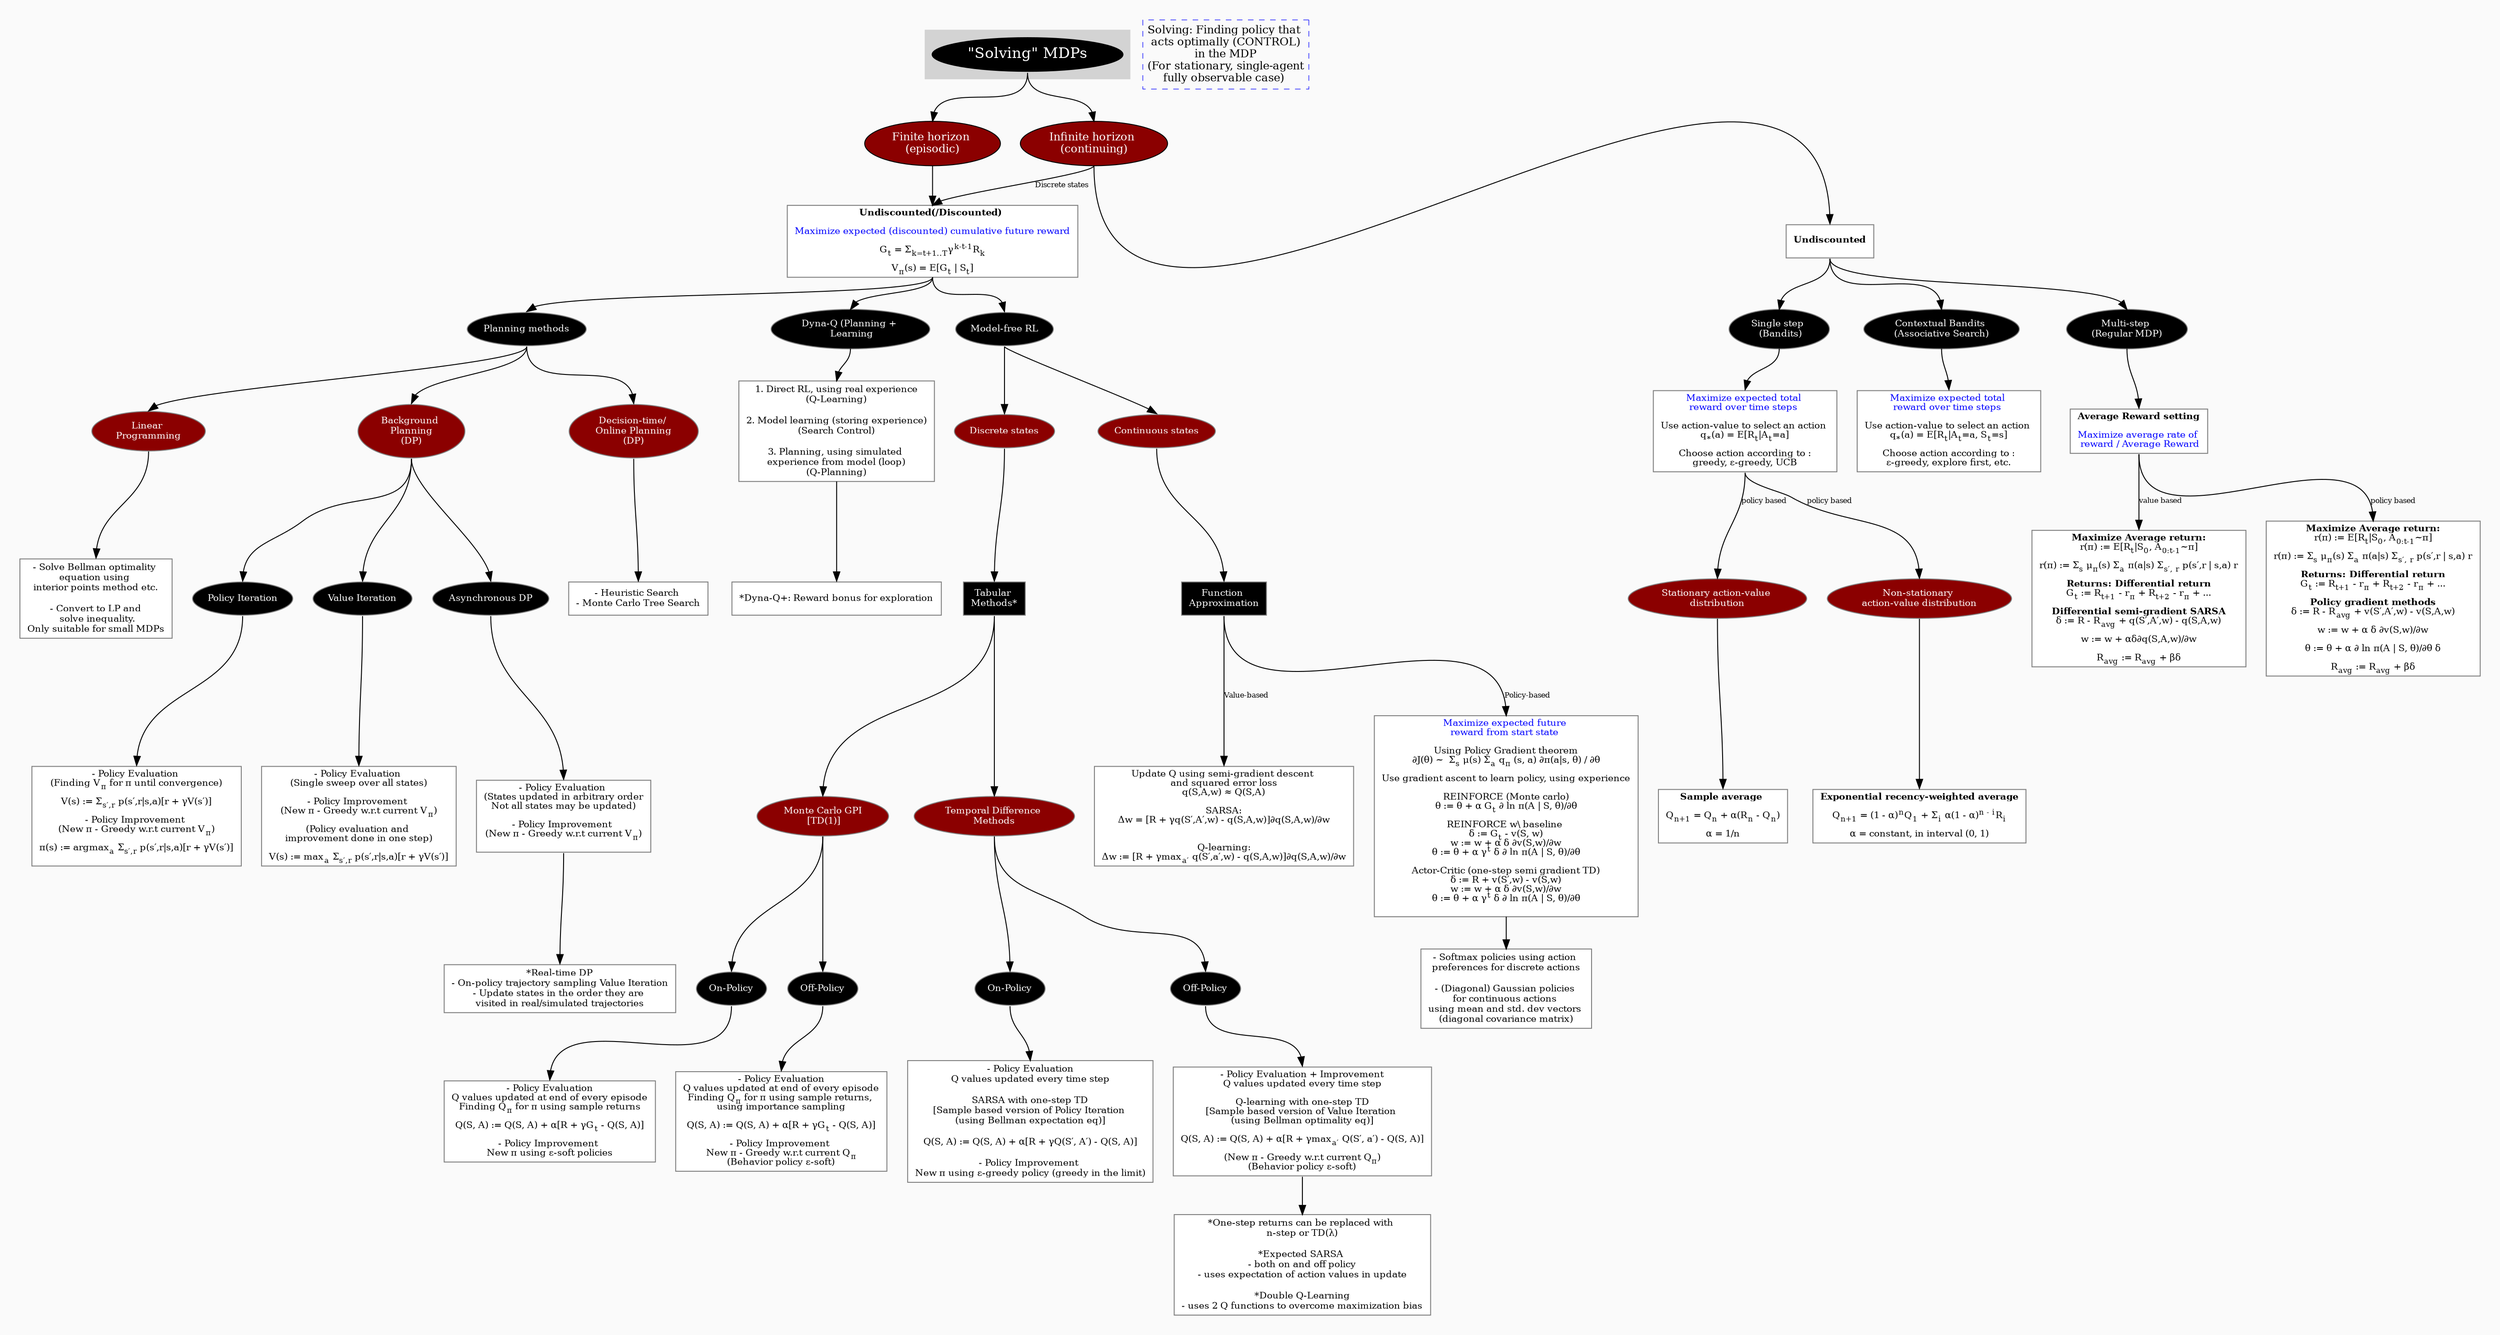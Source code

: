 digraph G {
splines=true
bgcolor=grey98
pad=0.3
style=filled
edge[minlen=2]
edge[headport=n, tailport=s, label=""]
node[style=filled, fontcolor=white]
ranksep=0.1
nodesep=0.3


// LEVEL 1
subgraph cluster_0 {
style=filled
color=lightgrey
fontsize=12
node[fillcolor=black, fontcolor=white, fontsize=16]
a1[label="\"Solving\" MDPs"]
//label = "Solving \: finding policy that acts optimally\n in the MDP";
//labelloc = "b";
}


// LEVEL 2
node[fillcolor=red4, fontsize=12]
b1[label="Finite horizon \n(episodic)"]
node[fillcolor=red4, fontsize=12]
b2[label="Infinite horizon \n(continuing)"]
a1-> b1
a1-> b2


// LEVEL 3
node[fontcolor=black, fontsize=10]
node[shape=box, fillcolor=white, color=grey50]
c1[label=<<b>Undiscounted(/Discounted)</b> <br/><br/>
<font color="blue">Maximize expected (discounted) cumulative future reward</font>
<br/><br/>
G<sub>t</sub> = &Sigma;<sub>k=t+1..T</sub>&gamma;<sup>k-t-1</sup>R<sub>k</sub>
<br/><br/>
V<sub>&pi;</sub>(s) = E[G<sub>t</sub> | S<sub>t</sub>]
>]
node[shape=box, fillcolor=white, color=grey50]
c3[label=<<b>Undiscounted</b>>]
edge[headport=n, tailport=s, label="", style=filled]
b1-> c1
edge[label="Discrete states", fontsize=8]
b2-> c1
edge[label="", fontsize=8]
b2-> c3


// LEVEL 4
node[fillcolor=black, fontsize=10, shape=ellipse, fontcolor=white]
k1[label="Planning methods"]
node[fillcolor=black, fontsize=10, shape=ellipse, fontcolor=white]
k3[label="Dyna-Q (Planning + \n Learning"]
node[fillcolor=black, fontsize=10, shape=ellipse, fontcolor=white]
k2[label="Model-free RL"]
c1-> k1
c1-> k2
c1-> k3


//LEVEL 5
node[fontcolor=black, fontsize=10]
node[shape=box, fillcolor=white, color=grey50]
kk3[label=<
1. Direct RL, using real experience<br/>
(Q-Learning)<br/><br/>
2. Model learning (storing experience)<br/>
(Search Control)<br/><br/>
3. Planning, using simulated <br/>experience from model (loop)<br/>
(Q-Planning)
>]
k3-> kk3

node[fontcolor=black, fontsize=10]
node[shape=box, fillcolor=white, color=grey50]
kkk3[label=<
*Dyna-Q+: Reward bonus for exploration
>]
kk3-> kkk3


// LEVEL 5
node[style="filled", shape=ellipse, fillcolor=red4, fontcolor=white, fontsize=10]
d1[label="Discrete states"]
node[style="filled", shape=ellipse, fillcolor=red4, fontcolor=white, fontsize=10]
d2[label="Continuous states"]
k2-> d1
k2-> d2

node[style="filled", shape=ellipse, fillcolor=red4, fontcolor=white, fontsize=10]
l1[label="Linear \nProgramming"]
k1-> l1
node[style="filled", shape=ellipse, fillcolor=red4, fontcolor=white, fontsize=10]
l2[label="Background \nPlanning\n(DP)"]
k1-> l2
node[style="filled", shape=ellipse, fillcolor=red4, fontcolor=white, fontsize=10]
l3[label="Decision-time/ \nOnline Planning\n(DP)"]
k1-> l3


//LEVEL 6
node[fontcolor=black, fontsize=10]
node[shape=box, fillcolor=white, color=grey50]
m3[label=<
- Solve Bellman optimality <br/>
equation using <br/>
interior points method etc.<br/><br/>
- Convert to LP and<br/> solve inequality.
<br/>Only suitable for small MDPs
>]
l1-> m3

node[fontcolor=black, fontsize=10]
node[shape=box, fillcolor=white, color=grey50]
m5[label=<
- Heuristic Search <br/>
- Monte Carlo Tree Search
>]
l3-> m5


node[style="filled", shape=ellipse, fillcolor=black, fontcolor=white, fontsize=10]
m1[label="Policy Iteration"]
node[style="filled", shape=ellipse, fillcolor=black, fontcolor=white, fontsize=10]
m2[label="Value Iteration"]
node[style="filled", shape=ellipse, fillcolor=black, fontcolor=white, fontsize=10]
m4[label="Asynchronous DP"]
l2-> m1
l2-> m2
l2-> m4


// LEVEL 7
node[fontcolor=black, fontsize=10]
node[shape=box, fillcolor=white, color=grey50]
n1[label=<
- Policy Evaluation <br/>(Finding V<sub>&pi;</sub> for &pi; until convergence)
<br/><br/>
V(s) := &Sigma;<sub>s′,r</sub> p(s′,r|s,a)[r + &gamma;V(s′)]
<br/><br/>
- Policy Improvement <br/>(New &pi; - Greedy w.r.t current V<sub>&pi;</sub>)
<br/><br/>
&pi;(s) := argmax<sub>a</sub> &Sigma;<sub>s′,r</sub> p(s′,r|s,a)[r + &gamma;V(s′)]
<br/><br/>
>]
m1-> n1

node[fontcolor=black, fontsize=10]
node[shape=box, fillcolor=white, color=grey50]
n2[label=<
- Policy Evaluation <br/>(Single sweep over all states)
<br/><br/>
- Policy Improvement <br/>(New &pi; - Greedy w.r.t current V<sub>&pi;</sub>)
<br/><br/>
(Policy evaluation and <br/>improvement done in one step)
<br/><br/>
V(s) := max<sub>a</sub> &Sigma;<sub>s′,r</sub> p(s′,r|s,a)[r + &gamma;V(s′)]
>]
m2-> n2

node[fontcolor=black, fontsize=10]
node[shape=box, fillcolor=white, color=grey50]
n3[label=<
- Policy Evaluation <br/>
(States updated in arbitrary order
<br/>
Not all states may be updated)
<br/><br/>
- Policy Improvement <br/>(New &pi; - Greedy w.r.t current V<sub>&pi;</sub>)
<br/><br/>
>]
m4-> n3

node[fontcolor=black, fontsize=10]
node[shape=box, fillcolor=white, color=grey50]
mm4[label=<
*Real-time DP
<br/>
- On-policy trajectory sampling Value Iteration
<br/>
- Update states in the order they are <br/>
visited in real/simulated trajectories
>]
n3-> mm4

// LEVEL 6
node[fillcolor=black, fontcolor=white, fontsize=10]
e1[label="Tabular \nMethods\*"]
d1-> e1

node[fillcolor=black, fontcolor=white, fontsize=10]
e2[label="Function \nApproximation"]
d2-> e2

node[fillcolor=red4, fontcolor=white, fontsize=10, shape=ellipse]
o1[label="Monte Carlo GPI\n [TD(1)]"]
e1-> o1

node[fillcolor=red4, fontcolor=white, fontsize=10, shape=ellipse]
o2[label="Temporal Difference \nMethods"]
e1-> o2

// LEVEL 7
node[fillcolor=black, fontcolor=white, fontsize=10, shape=ellipse]
p1[label="On-Policy"]
o1-> p1

node[fillcolor=black, fontcolor=white, fontsize=10, shape=ellipse]
p2[label="Off-Policy"]
o1-> p2

// LEVEL 7
node[fillcolor=black, fontcolor=white, fontsize=10, shape=ellipse]
p3[label="On-Policy"]
o2-> p3

node[fillcolor=black, fontcolor=white, fontsize=10, shape=ellipse]
p4[label="Off-Policy"]
o2-> p4

// LEVEL 8
node[fillcolor=white, fontcolor=black, shape=box, fontsize=10]
f1[label=<
- Policy Evaluation<br/>
Q values updated at end of every episode<br/>
Finding Q<sub>&pi;</sub> for &pi; using sample returns
<br/><br/>
Q(S, A) := Q(S, A) + &alpha;[R + &gamma;G<sub>t</sub> - Q(S, A)]
<br/><br/>
- Policy Improvement <br/>
New &pi; using &epsilon;-soft policies
>]
p1-> f1

node[fillcolor=white, fontcolor=black, shape=box, fontsize=10]
f2[label=<
- Policy Evaluation<br/>
Q values updated at end of every episode<br/>
Finding Q<sub>&pi;</sub> for &pi; using sample returns, <br/>using importance sampling
<br/><br/>
Q(S, A) := Q(S, A) + &alpha;[R + &gamma;G<sub>t</sub> - Q(S, A)]
<br/><br/>
- Policy Improvement <br/>
New &pi; - Greedy w.r.t current Q<sub>&pi;</sub>
<br/>
(Behavior policy &epsilon;-soft)
>]
p2-> f2

node[fillcolor=white, fontcolor=black, shape=box, fontsize=10]
f3[label=<
- Policy Evaluation<br/>
Q values updated every time step<br/><br/>
SARSA with one-step TD
<br/>
[Sample based version of Policy Iteration <br/>(using Bellman expectation eq)]
<br/><br/>
Q(S, A) := Q(S, A) + &alpha;[R + &gamma;Q(S′, A′) - Q(S, A)]
<br/><br/>
- Policy Improvement <br/>
New &pi; using &epsilon;-greedy policy (greedy in the limit)
>]
p3-> f3

node[fillcolor=white, fontcolor=black, shape=box, fontsize=10]
f4[label=<
- Policy Evaluation + Improvement<br/>
Q values updated every time step<br/><br/>
Q-learning with one-step TD
<br/>
[Sample based version of Value Iteration <br/>(using Bellman optimality eq)]
<br/><br/>
Q(S, A) := Q(S, A) + &alpha;[R + &gamma;max<sub>a′</sub> Q(S′, a′) - Q(S, A)]
<br/><br/>
(New &pi; - Greedy w.r.t current Q<sub>&pi;</sub>)
<br/>
(Behavior policy &epsilon;-soft)
>]
p4-> f4

node[fillcolor=white, fontcolor=black, shape=box, fontsize=10]
ff4[label=<
*One-step returns can be replaced with <br/>
n-step or TD(&lambda;)
<br/><br/>
*Expected SARSA <br/>
- both on and off policy<br/>
- uses expectation of action values in update
<br/><br/>
*Double Q-Learning<br/>
- uses 2 Q functions to overcome maximization bias
>]
f4-> ff4

node[fillcolor=white, fontcolor=black, shape=box, fontsize=10]
f5[label=<
Update Q using semi-gradient descent <br/>
and squared error loss<br/>
q(S,A,w) ≈ Q(S,A)<br/><br/>
SARSA:<br/>
&Delta;w = [R + &gamma;q(S′,A′,w) - q(S,A,w)]∂q(S,A,w)/∂w<br/>
<br/><br/>
Q-learning:<br/>
&Delta;w := [R + &gamma;max<sub>a′</sub> q(S′,a′,w) - q(S,A,w)]∂q(S,A,w)/∂w<br/>


>]
edge[label="Value-based", fontsize=8]
e2-> f5

node[fillcolor=white, fontcolor=black, shape=box, fontsize=10]
f6[label=<
<font color="blue">Maximize expected future <br/>
reward from start state </font>
<br/><br/>
Using Policy Gradient theorem
<br/>
∂J(&theta;) ~  &Sigma;<sub>s</sub> &mu;(s) &Sigma;<sub>a</sub> q<sub>&pi;</sub> (s, a) ∂&pi;(a|s, &theta;) / ∂&theta;
<br/><br/>
Use gradient ascent to learn policy, using experience
<br/><br/>
REINFORCE (Monte carlo)
<br/>
&theta; := &theta; + &alpha; G<sub>t</sub> ∂ ln &pi;(A | S, &theta;)/∂&theta;
<br/><br/>
REINFORCE w\ baseline 
<br/>
&delta; := G<sub>t</sub> - v(S, w)
<br/>
w := w + &alpha; &delta; ∂v(S,w)/∂w
<br/>
&theta; := &theta; + &alpha; &gamma;<sup>t</sup> &delta; ∂ ln &pi;(A | S, &theta;)/∂&theta;
<br/><br/>
Actor-Critic (one-step semi gradient TD)
<br/>
&delta; := R + v(S′,w) - v(S,w)
<br/>
w := w + &alpha; &delta; ∂v(S,w)/∂w
<br/>
&theta; := &theta; + &alpha; &gamma;<sup>t</sup> &delta; ∂ ln &pi;(A | S, &theta;)/∂&theta;
<br/><br/>
>]
edge[label="Policy-based", fontsize=8]
e2-> f6

node[fillcolor=white, shape=box, fontcolor=black, fontsize=10]
s1[label=<
- Softmax policies using action <br/>preferences for discrete actions
<br/><br/>
- (Diagonal) Gaussian policies <br/>for continuous actions 
<br/>
using mean and std. dev vectors <br/>
(diagonal covariance matrix)
>]
edge[label="", fontsize=8]
f6-> s1


// LEVEL 4
node[fillcolor=black, shape=ellipse, fontcolor=white, fontsize=10]
g1[label="Single step \n \(Bandits\)"]
edge[label="", minlen=2]
c3-> g1

node[fillcolor=black, shape=ellipse, fontcolor=white, fontsize=10]
g2[label="Contextual Bandits \n(Associative Search)"]
edge[label="", minlen=2]
c3-> g2

node[fillcolor=black, shape=ellipse, fontcolor=white, fontsize=10]
g3[label="Multi\-step \n\(Regular MDP\)"]
edge[label="", minlen=2]
c3-> g3


// LEVEL 5
node[fillcolor=white, fontcolor=black, shape=box, fontsize=10]
h1[label=<<font color="blue">Maximize expected total <BR/>
reward over time steps </font><BR/><BR/>
Use action-value to select an action <BR/>
q<sub>*</sub>(a) = E[R<sub>t</sub>|A<sub>t</sub>=a]
<br/><br/>
Choose action according to :<br/>
greedy, &epsilon;-greedy, UCB
>]
edge[headport=n, tailport=s, label="", fontsize=8]
g1-> h1

node[fillcolor=white, fontcolor=black, shape=box, fontsize=10]
h2[label=<<font color="blue">Maximize expected total <BR/>
reward over time steps </font><BR/><BR/>
Use action-value to select an action <BR/>
q<sub>*</sub>(a) = E[R<sub>t</sub>|A<sub>t</sub>=a, S<sub>t</sub>=s]
<br/><br/>
Choose action according to :<br/>
&epsilon;-greedy, explore first, etc.
>]
edge[headport=n, tailport=s, label="", fontsize=8]
g2-> h2

node[fillcolor=white, fontcolor=black, shape=box, fontsize=10]
h3[label=<
<b>Average Reward setting</b>
<br/><br/>
<font color="blue">Maximize average rate of <br/> reward / Average Reward</font>
>]
edge[label="", fontsize=8]
g3-> h3


node[fillcolor=white, fontcolor=black, shape=box, fontsize=10]
q1[label=<
<b>Maximize Average return:</b><br/>
r(&pi;) := E[R<sub>t</sub>|S<sub>0</sub>, A<sub>0:t-1</sub>~&pi;]
<br/><br/>
r(&pi;) := &Sigma;<sub>s</sub> &mu;<sub>&pi;</sub>(s) &Sigma;<sub>a</sub> &pi;(a|s) &Sigma;<sub>s′, r</sub> p(s′,r | s,a) r
<br/><br/>
<b>Returns: Differential return</b><br/>
G<sub>t</sub> := R<sub>t+1</sub> - r<sub>&pi;</sub> + R<sub>t+2</sub> - r<sub>&pi;</sub> + ...
<br/><br/>
<b>Differential semi-gradient SARSA</b><br/>
&delta; := R - R<sub>avg</sub> + q(S′,A′,w) - q(S,A,w)
<br/><br/>
w := w + &alpha;&delta;∂q(S,A,w)/∂w
<br/><br/>
R<sub>avg</sub> := R<sub>avg</sub> + &beta;&delta;
>]
edge[label="value based", fontsize=8]
h3-> q1

node[fillcolor=white, fontcolor=black, shape=box, fontsize=10]
q2[label=<
<b>Maximize Average return:</b><br/>
r(&pi;) := E[R<sub>t</sub>|S<sub>0</sub>, A<sub>0:t-1</sub>~&pi;]
<br/><br/>
r(&pi;) := &Sigma;<sub>s</sub> &mu;<sub>&pi;</sub>(s) &Sigma;<sub>a</sub> &pi;(a|s) &Sigma;<sub>s′, r</sub> p(s′,r | s,a) r
<br/><br/>
<b>Returns: Differential return</b><br/>
G<sub>t</sub> := R<sub>t+1</sub> - r<sub>&pi;</sub> + R<sub>t+2</sub> - r<sub>&pi;</sub> + ...
<br/><br/>
<b>Policy gradient methods</b><br/>
&delta; := R - R<sub>avg</sub> + v(S′,A′,w) - v(S,A,w)
<br/><br/>
w := w + &alpha; &delta; ∂v(S,w)/∂w
<br/><br/>
&theta; := &theta; + &alpha; ∂ ln &pi;(A | S, &theta;)/∂&theta; &delta;
<br/><br/>
R<sub>avg</sub> := R<sub>avg</sub> + &beta;&delta;
>]
edge[label="policy based", fontsize=8]
h3-> q2


// LEVEL 6
node[style="filled", shape=ellipse, fillcolor=red4, fontcolor=white, fontsize=10]
i1[label="Stationary action-value \ndistribution"]
node[style="filled", shape=ellipse, fillcolor=red4, fontcolor=white, fontsize=10]
i2[label="Non-stationary \naction-value distribution"]
h1-> i1
h1-> i2

// LEVEL 7
node[fillcolor=white, fontcolor=black, shape=box, fontsize=10]
j1[label=<
<B>Sample average</B> <BR/><BR/>
Q<sub>n+1</sub> = Q<sub>n</sub> + &alpha;(R<sub>n</sub> - Q<sub>n</sub>)
<BR/><BR/>
&alpha; = 1/n
>]
edge[label="", fontsize=8]
i1-> j1

node[fillcolor=white, fontcolor=black, shape=box, fontsize=10]
j2[label=<
<B>Exponential recency-weighted average</B><BR/><BR/>
Q<sub>n+1</sub> = (1 - &alpha;)<sup>n</sup>Q<sub>1</sub> + &Sigma;<sub>i</sub> &alpha;(1 - &alpha;)<sup>n - i</sup>R<sub>i</sub>
<BR/><BR/>
&alpha; = constant, in interval (0, 1)
>]
edge[label="", fontsize=8]
i2-> j2


// REMARQUES EN BLEU
node[color=blue, shape=box, margin=0.07, fontcolor=black, fontsize=12, style="dashed", penwidth=0.6]
//edge[color=blue, arrowhead="none", xlabel="", style="dashed", penwidth=0.6]
 r1[label="Solving: Finding policy that \n acts optimally (CONTROL) \nin the MDP\n(For stationary, single-agent\nfully observable case) "]
// {rank=same;->r1}
// {rank=same;r1->[dir=back]}

}